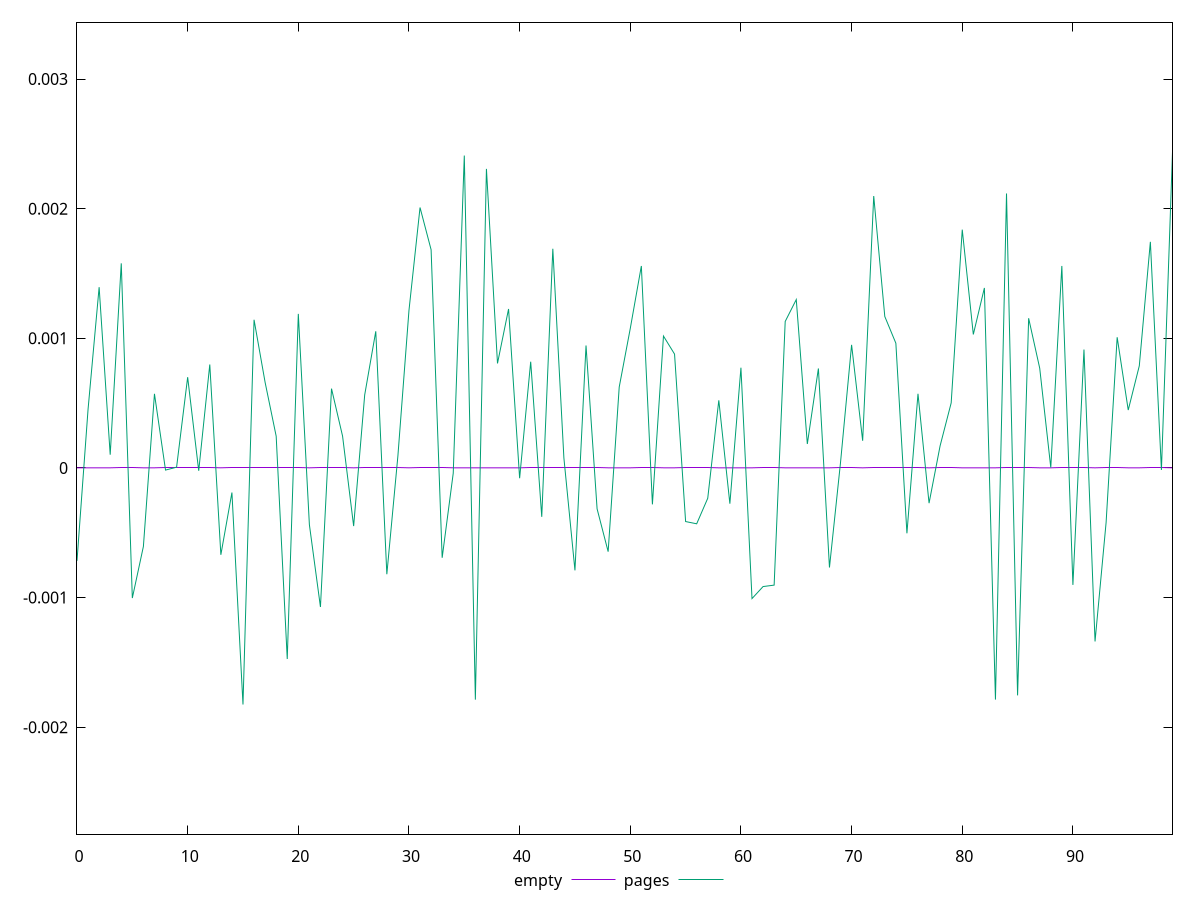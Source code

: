reset

$empty <<EOF
0 0.0000011076364156370478
1 9.231900060191478e-7
2 9.675935708053363e-7
3 0.0000010150089427285458
4 9.682082799611359e-7
5 9.846370226718192e-7
6 9.547749043048448e-7
7 9.686233800543232e-7
8 9.502617425605208e-7
9 9.213421458154069e-7
10 9.176609824745885e-7
11 9.659093326952473e-7
12 9.67495826903475e-7
13 0.0000010366905679182192
14 9.851558286477769e-7
15 9.851903666258099e-7
16 9.656233602217678e-7
17 9.664161182587616e-7
18 9.828855508264844e-7
19 9.66033248750442e-7
20 9.66315082190361e-7
21 9.336752332722576e-7
22 9.655529391638939e-7
23 9.653179519675258e-7
24 9.645615815623288e-7
25 9.492556855117407e-7
26 9.662293361023532e-7
27 9.659330963474043e-7
28 9.834604509650902e-7
29 9.835009722236609e-7
30 0.000001053330346573178
31 9.827623345615156e-7
32 9.828441900061602e-7
33 9.833371717893335e-7
34 0.0000010544869953887925
35 9.83320793040976e-7
36 9.351667280388388e-7
37 9.655478486636504e-7
38 9.483223820883069e-7
39 9.695562204259377e-7
40 9.494036504853476e-7
41 9.654664037572757e-7
42 9.652076863986281e-7
43 9.840063172672497e-7
44 9.477495956811132e-7
45 9.332707693765485e-7
46 9.664882925031205e-7
47 9.688207772362568e-7
48 0.0000010184677099289719
49 0.0000011168866690558498
50 9.326845272439321e-7
51 9.992549577897414e-7
52 9.986728803590418e-7
53 0.0000010543532327211835
54 0.0000010176982074283636
55 9.643318899243969e-7
56 9.653569716605582e-7
57 9.83052732911327e-7
58 9.360160518445682e-7
59 9.641742694188605e-7
60 0.0000010002834933187098
61 9.491821284401957e-7
62 9.664212127724615e-7
63 9.658550176816495e-7
64 9.490141361923055e-7
65 9.649761644803244e-7
66 9.158948965692915e-7
67 9.481344815320813e-7
68 0.0000010195544074997897
69 9.83297518430959e-7
70 9.658940563039842e-7
71 9.161314996730674e-7
72 9.661079445888454e-7
73 9.653221931804623e-7
74 9.813286759641215e-7
75 9.649295267255553e-7
76 9.64539542674947e-7
77 9.356354649214805e-7
78 9.827502722048464e-7
79 9.654782807955176e-7
80 9.15410512991599e-7
81 9.66304045169064e-7
82 9.488386496447898e-7
83 9.827356251324026e-7
84 9.498702482069188e-7
85 9.355025803126082e-7
86 9.215767190040581e-7
87 9.670769007152912e-7
88 9.486915970025045e-7
89 9.651517096309626e-7
90 9.659806251838265e-7
91 9.674414340132832e-7
92 9.170305915906507e-7
93 9.84157274774855e-7
94 9.651330513227308e-7
95 0.000001001889363066999
96 9.64882043058557e-7
97 9.506600736730598e-7
98 9.167767572537677e-7
99 0.0000010537230983431734
EOF

$pages <<EOF
0 -0.0007165056100326611
1 0.0004532373420270186
2 0.0013943392103564656
3 0.00010190991831206531
4 0.0015784351973951532
5 -0.0010035917148701668
6 -0.0006056676102053404
7 0.0005718110117390263
8 -0.000016428699431880746
9 0.000006099658607147673
10 0.0007000708035730441
11 -0.000021709790034012133
12 0.0007980847120655721
13 -0.0006698948194214238
14 -0.0001896794458577794
15 -0.001824698904172628
16 0.0011429839537470594
17 0.0006599602499154228
18 0.0002449163651669833
19 -0.0014738607123712221
20 0.0011886128037890437
21 -0.0004373285542360134
22 -0.0010724792933019243
23 0.0006118412062849493
24 0.000245293986021472
25 -0.00044855777080828887
26 0.000563764462863195
27 0.0010541040036309208
28 -0.0008197999211138618
29 0.00009367475785611868
30 0.0012154179520516561
31 0.0020089269650528595
32 0.0016832851958591161
33 -0.0006929403147554247
34 -0.00004082840900915263
35 0.0024100605593457168
36 -0.0017873279695018091
37 0.0023068750778734324
38 0.0008064238367765653
39 0.0012262006297367734
40 -0.00007934965794281768
41 0.0008195661620833932
42 -0.00037717562293087257
43 0.0016907807462519047
44 0.00007728088054727022
45 -0.0007901198910332599
46 0.0009445301340378909
47 -0.0003154331927312876
48 -0.0006457052680384102
49 0.0006238090233522369
50 0.0010763086885898887
51 0.0015578610304590012
52 -0.0002808830718511068
53 0.0010172110526162543
54 0.0008782578809353514
55 -0.00041344119458820716
56 -0.0004308346306930458
57 -0.00023391332705703373
58 0.0005217440722211392
59 -0.00027565439114822233
60 0.0007731694632876318
61 -0.0010076552625867762
62 -0.0009149802858906348
63 -0.0009038743317070191
64 0.00112997324280808
65 0.0012987880392860821
66 0.00018495941330461674
67 0.0007671920075899591
68 -0.0007679573046442803
69 0.000042263944707074394
70 0.0009495814664198466
71 0.00020984975192999688
72 0.0020974295255597715
73 0.001168338001587052
74 0.0009621669606808797
75 -0.0005039675768518076
76 0.0005720179693217226
77 -0.00027166535559544625
78 0.00017099548118744147
79 0.0005017993524298909
80 0.0018382497571728551
81 0.001029780711926115
82 0.001388546351154704
83 -0.0017868488002594704
84 0.0021169952456850326
85 -0.0017545374378433523
86 0.0011547606252144543
87 0.0007693892324757256
88 0.000002962981786971963
89 0.0015583081880927384
90 -0.0009022031240631001
91 0.0009134370986869367
92 -0.0013384783369402547
93 -0.0004208426141510624
94 0.0010081264141681451
95 0.0004465796660524074
96 0.0007877017271689157
97 0.0017443982767522486
98 -0.00001543349962690732
99 0.002437703013265002
EOF

set key outside below
set xrange [0:99]
set yrange [-0.002824698904172628:0.0034377030132650022]
set trange [-0.002824698904172628:0.0034377030132650022]
set terminal svg size 640, 520 enhanced background rgb 'white'
set output "report_00008_2021-01-22T20:58:29.167/meta/score-difference/comparison/line/0_vs_1.svg"

plot $empty title "empty" with line, \
     $pages title "pages" with line

reset
